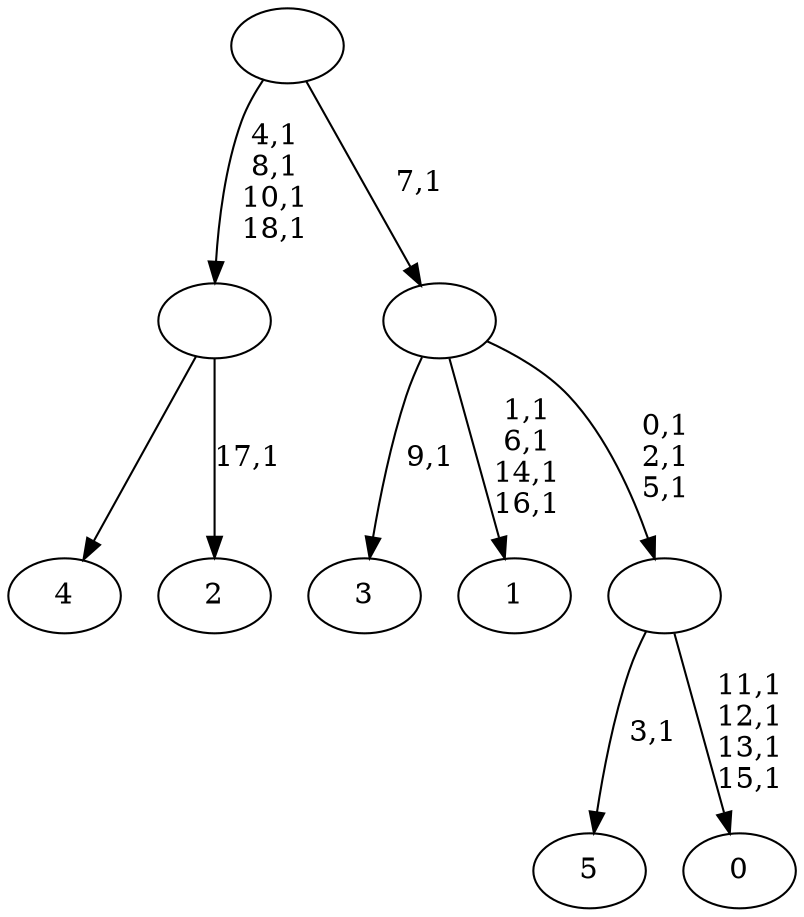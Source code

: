digraph T {
	25 [label="5"]
	23 [label="4"]
	22 [label="3"]
	20 [label="2"]
	18 [label=""]
	14 [label="1"]
	9 [label="0"]
	4 [label=""]
	1 [label=""]
	0 [label=""]
	18 -> 20 [label="17,1"]
	18 -> 23 [label=""]
	4 -> 9 [label="11,1\n12,1\n13,1\n15,1"]
	4 -> 25 [label="3,1"]
	1 -> 4 [label="0,1\n2,1\n5,1"]
	1 -> 14 [label="1,1\n6,1\n14,1\n16,1"]
	1 -> 22 [label="9,1"]
	0 -> 18 [label="4,1\n8,1\n10,1\n18,1"]
	0 -> 1 [label="7,1"]
}

